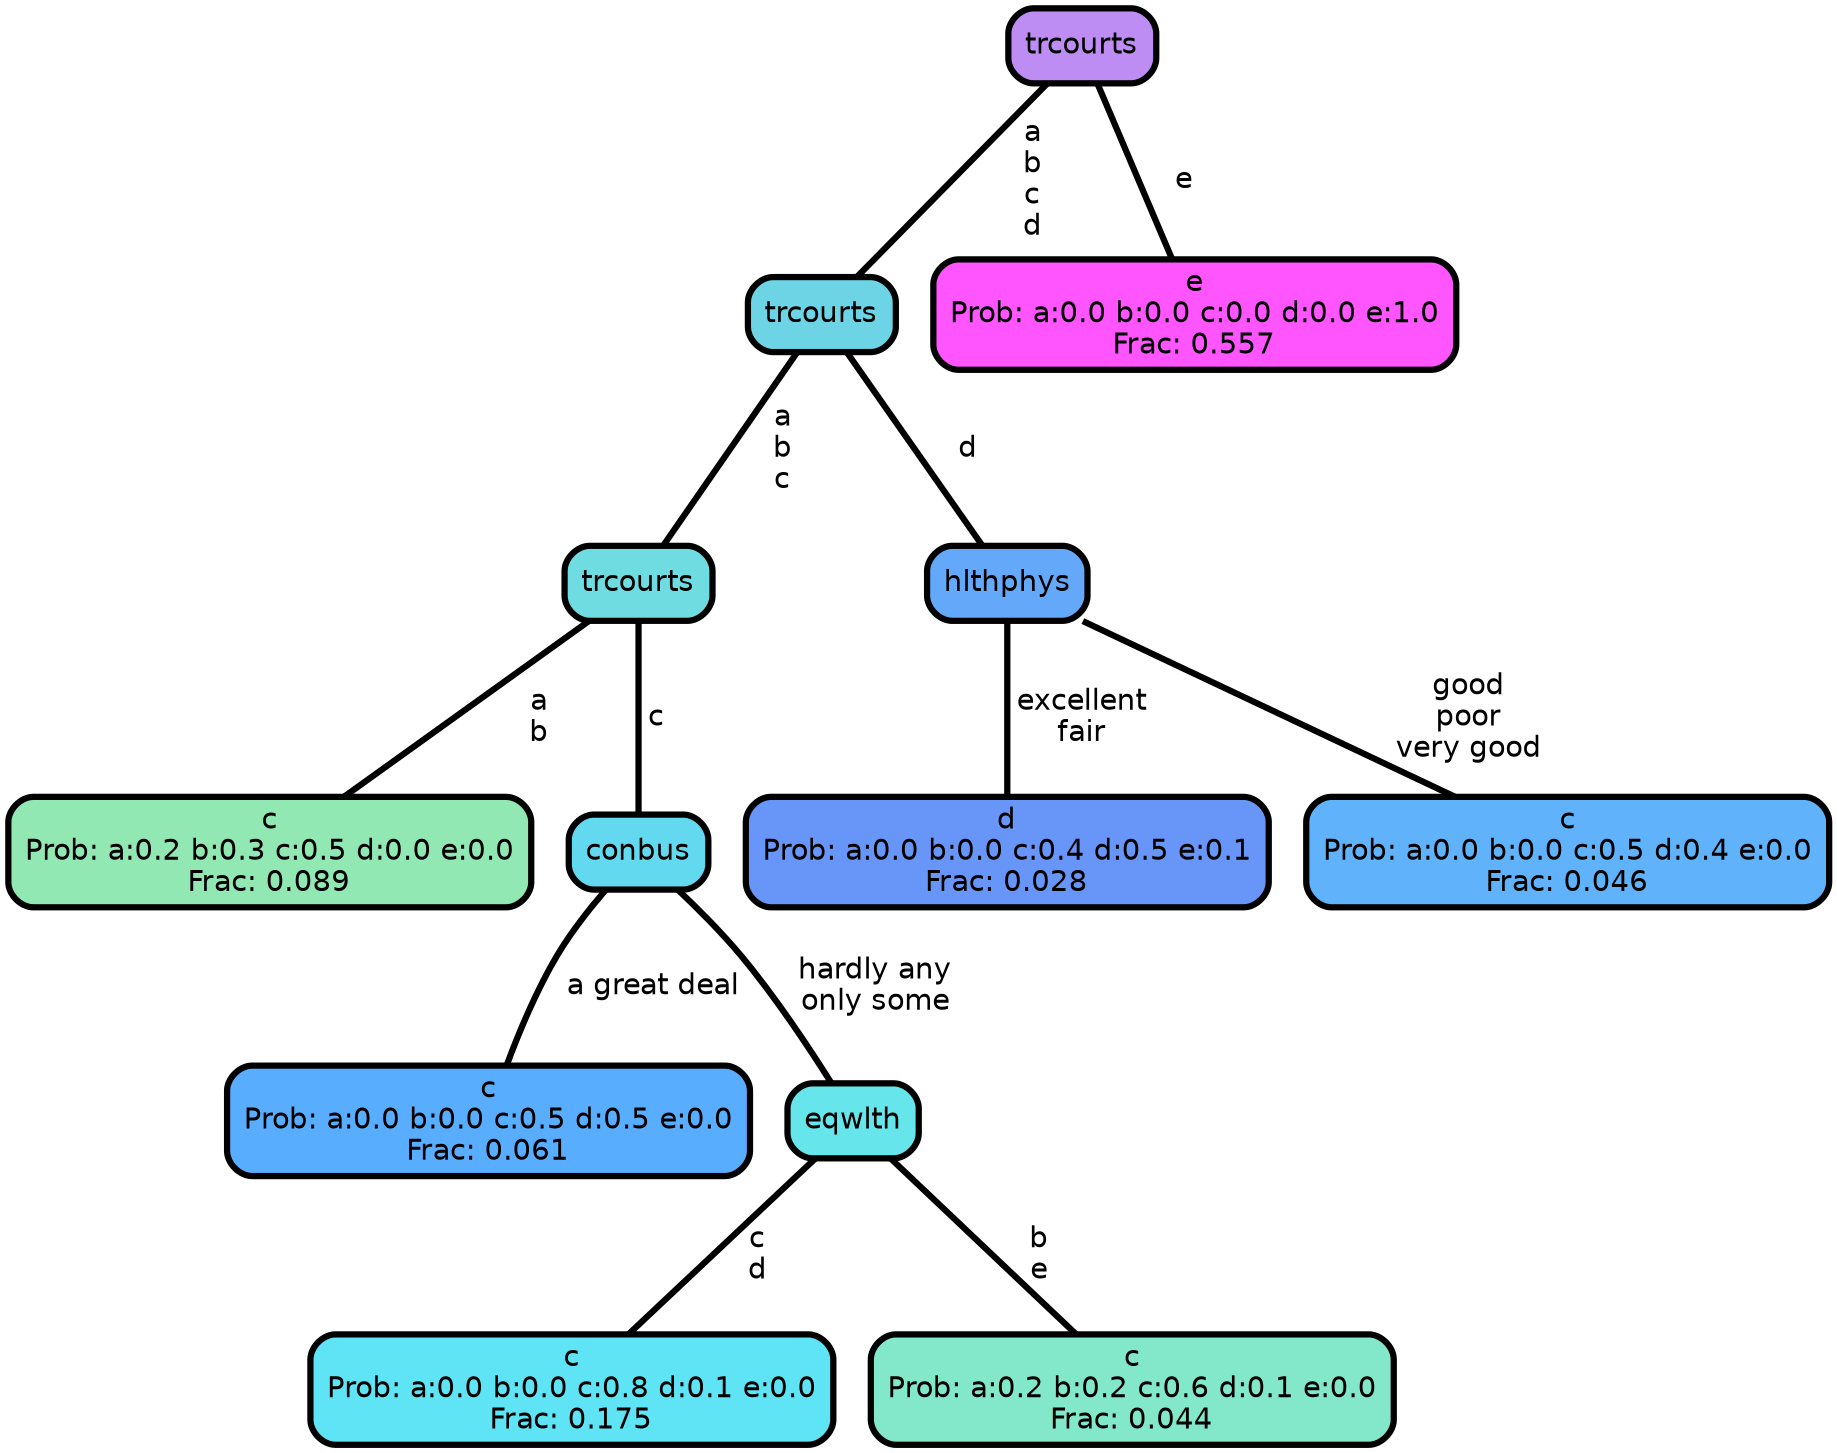 graph Tree {
node [shape=box, style="filled, rounded",color="black",penwidth="3",fontcolor="black",                 fontname=helvetica] ;
graph [ranksep="0 equally", splines=straight,                 bgcolor=transparent, dpi=200] ;
edge [fontname=helvetica, color=black] ;
0 [label="c
Prob: a:0.2 b:0.3 c:0.5 d:0.0 e:0.0
Frac: 0.089", fillcolor="#92e8b3"] ;
1 [label="trcourts", fillcolor="#6edce1"] ;
2 [label="c
Prob: a:0.0 b:0.0 c:0.5 d:0.5 e:0.0
Frac: 0.061", fillcolor="#58adff"] ;
3 [label="conbus", fillcolor="#63d9f0"] ;
4 [label="c
Prob: a:0.0 b:0.0 c:0.8 d:0.1 e:0.0
Frac: 0.175", fillcolor="#5ee4f4"] ;
5 [label="eqwlth", fillcolor="#66e5eb"] ;
6 [label="c
Prob: a:0.2 b:0.2 c:0.6 d:0.1 e:0.0
Frac: 0.044", fillcolor="#83e8c9"] ;
7 [label="trcourts", fillcolor="#6cd4e5"] ;
8 [label="d
Prob: a:0.0 b:0.0 c:0.4 d:0.5 e:0.1
Frac: 0.028", fillcolor="#6896f8"] ;
9 [label="hlthphys", fillcolor="#63a8f9"] ;
10 [label="c
Prob: a:0.0 b:0.0 c:0.5 d:0.4 e:0.0
Frac: 0.046", fillcolor="#60b3fa"] ;
11 [label="trcourts", fillcolor="#bd8df3"] ;
12 [label="e
Prob: a:0.0 b:0.0 c:0.0 d:0.0 e:1.0
Frac: 0.557", fillcolor="#fe55fe"] ;
1 -- 0 [label=" a\n b",penwidth=3] ;
1 -- 3 [label=" c",penwidth=3] ;
3 -- 2 [label=" a great deal",penwidth=3] ;
3 -- 5 [label=" hardly any\n only some",penwidth=3] ;
5 -- 4 [label=" c\n d",penwidth=3] ;
5 -- 6 [label=" b\n e",penwidth=3] ;
7 -- 1 [label=" a\n b\n c",penwidth=3] ;
7 -- 9 [label=" d",penwidth=3] ;
9 -- 8 [label=" excellent\n fair",penwidth=3] ;
9 -- 10 [label=" good\n poor\n very good",penwidth=3] ;
11 -- 7 [label=" a\n b\n c\n d",penwidth=3] ;
11 -- 12 [label=" e",penwidth=3] ;
{rank = same;}}
